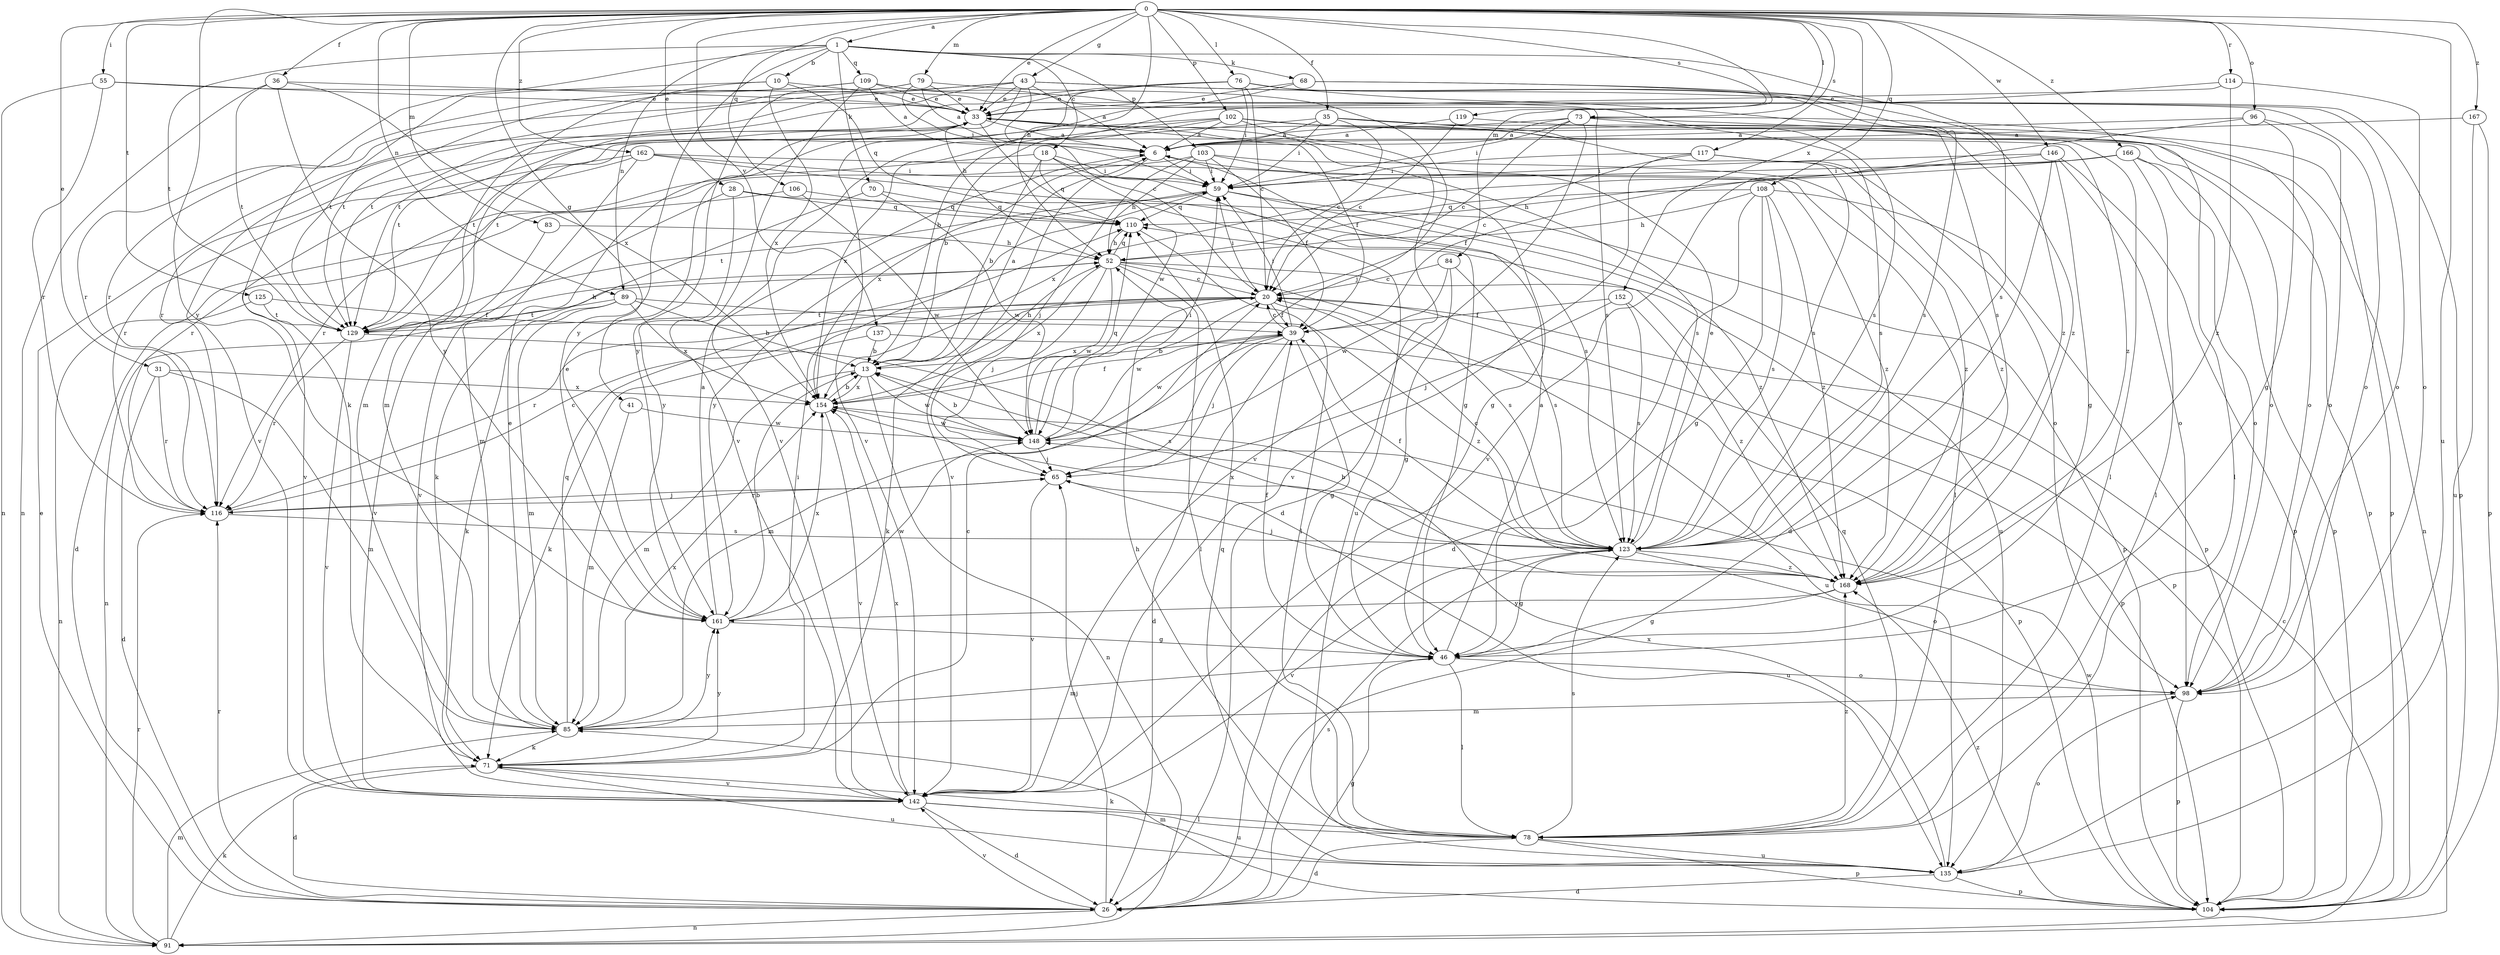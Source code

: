 strict digraph  {
0;
1;
6;
10;
13;
18;
20;
26;
28;
31;
33;
35;
36;
39;
41;
43;
46;
52;
55;
59;
65;
68;
70;
71;
73;
76;
78;
79;
83;
84;
85;
89;
91;
96;
98;
102;
103;
104;
106;
108;
109;
110;
114;
116;
117;
119;
123;
125;
129;
135;
137;
142;
146;
148;
152;
154;
161;
162;
166;
167;
168;
0 -> 1  [label=a];
0 -> 28  [label=e];
0 -> 31  [label=e];
0 -> 33  [label=e];
0 -> 35  [label=f];
0 -> 36  [label=f];
0 -> 41  [label=g];
0 -> 43  [label=g];
0 -> 52  [label=h];
0 -> 55  [label=i];
0 -> 73  [label=l];
0 -> 76  [label=l];
0 -> 79  [label=m];
0 -> 83  [label=m];
0 -> 84  [label=m];
0 -> 89  [label=n];
0 -> 96  [label=o];
0 -> 102  [label=p];
0 -> 106  [label=q];
0 -> 108  [label=q];
0 -> 114  [label=r];
0 -> 117  [label=s];
0 -> 119  [label=s];
0 -> 125  [label=t];
0 -> 135  [label=u];
0 -> 137  [label=v];
0 -> 146  [label=w];
0 -> 152  [label=x];
0 -> 161  [label=y];
0 -> 162  [label=z];
0 -> 166  [label=z];
0 -> 167  [label=z];
1 -> 10  [label=b];
1 -> 18  [label=c];
1 -> 68  [label=k];
1 -> 70  [label=k];
1 -> 71  [label=k];
1 -> 89  [label=n];
1 -> 103  [label=p];
1 -> 109  [label=q];
1 -> 123  [label=s];
1 -> 129  [label=t];
1 -> 161  [label=y];
6 -> 59  [label=i];
6 -> 78  [label=l];
6 -> 142  [label=v];
6 -> 154  [label=x];
10 -> 33  [label=e];
10 -> 85  [label=m];
10 -> 110  [label=q];
10 -> 129  [label=t];
10 -> 154  [label=x];
13 -> 6  [label=a];
13 -> 52  [label=h];
13 -> 85  [label=m];
13 -> 91  [label=n];
13 -> 148  [label=w];
13 -> 154  [label=x];
18 -> 13  [label=b];
18 -> 46  [label=g];
18 -> 59  [label=i];
18 -> 110  [label=q];
18 -> 116  [label=r];
18 -> 135  [label=u];
20 -> 39  [label=f];
20 -> 59  [label=i];
20 -> 71  [label=k];
20 -> 104  [label=p];
20 -> 116  [label=r];
20 -> 129  [label=t];
20 -> 135  [label=u];
20 -> 148  [label=w];
20 -> 154  [label=x];
26 -> 33  [label=e];
26 -> 46  [label=g];
26 -> 65  [label=j];
26 -> 91  [label=n];
26 -> 116  [label=r];
26 -> 123  [label=s];
26 -> 142  [label=v];
28 -> 104  [label=p];
28 -> 110  [label=q];
28 -> 142  [label=v];
28 -> 161  [label=y];
31 -> 26  [label=d];
31 -> 85  [label=m];
31 -> 116  [label=r];
31 -> 154  [label=x];
33 -> 6  [label=a];
33 -> 39  [label=f];
33 -> 98  [label=o];
33 -> 123  [label=s];
33 -> 129  [label=t];
33 -> 148  [label=w];
35 -> 6  [label=a];
35 -> 20  [label=c];
35 -> 59  [label=i];
35 -> 104  [label=p];
35 -> 129  [label=t];
35 -> 168  [label=z];
36 -> 33  [label=e];
36 -> 91  [label=n];
36 -> 129  [label=t];
36 -> 154  [label=x];
36 -> 161  [label=y];
39 -> 13  [label=b];
39 -> 20  [label=c];
39 -> 26  [label=d];
39 -> 46  [label=g];
39 -> 59  [label=i];
39 -> 65  [label=j];
39 -> 85  [label=m];
39 -> 148  [label=w];
41 -> 85  [label=m];
41 -> 148  [label=w];
43 -> 6  [label=a];
43 -> 20  [label=c];
43 -> 33  [label=e];
43 -> 52  [label=h];
43 -> 85  [label=m];
43 -> 98  [label=o];
43 -> 104  [label=p];
43 -> 129  [label=t];
43 -> 142  [label=v];
46 -> 6  [label=a];
46 -> 39  [label=f];
46 -> 78  [label=l];
46 -> 85  [label=m];
46 -> 98  [label=o];
52 -> 20  [label=c];
52 -> 65  [label=j];
52 -> 78  [label=l];
52 -> 91  [label=n];
52 -> 104  [label=p];
52 -> 110  [label=q];
52 -> 123  [label=s];
52 -> 148  [label=w];
52 -> 154  [label=x];
55 -> 33  [label=e];
55 -> 91  [label=n];
55 -> 116  [label=r];
55 -> 123  [label=s];
59 -> 110  [label=q];
59 -> 129  [label=t];
59 -> 135  [label=u];
59 -> 161  [label=y];
59 -> 168  [label=z];
65 -> 116  [label=r];
65 -> 135  [label=u];
65 -> 142  [label=v];
68 -> 33  [label=e];
68 -> 123  [label=s];
68 -> 142  [label=v];
68 -> 168  [label=z];
70 -> 71  [label=k];
70 -> 110  [label=q];
70 -> 148  [label=w];
71 -> 20  [label=c];
71 -> 26  [label=d];
71 -> 59  [label=i];
71 -> 135  [label=u];
71 -> 142  [label=v];
71 -> 161  [label=y];
73 -> 6  [label=a];
73 -> 20  [label=c];
73 -> 59  [label=i];
73 -> 78  [label=l];
73 -> 98  [label=o];
73 -> 123  [label=s];
73 -> 129  [label=t];
73 -> 142  [label=v];
76 -> 20  [label=c];
76 -> 33  [label=e];
76 -> 59  [label=i];
76 -> 123  [label=s];
76 -> 129  [label=t];
76 -> 142  [label=v];
76 -> 168  [label=z];
78 -> 26  [label=d];
78 -> 52  [label=h];
78 -> 71  [label=k];
78 -> 104  [label=p];
78 -> 110  [label=q];
78 -> 123  [label=s];
78 -> 135  [label=u];
78 -> 168  [label=z];
79 -> 6  [label=a];
79 -> 33  [label=e];
79 -> 59  [label=i];
79 -> 65  [label=j];
79 -> 116  [label=r];
79 -> 161  [label=y];
83 -> 52  [label=h];
83 -> 142  [label=v];
84 -> 20  [label=c];
84 -> 46  [label=g];
84 -> 123  [label=s];
84 -> 148  [label=w];
85 -> 33  [label=e];
85 -> 71  [label=k];
85 -> 110  [label=q];
85 -> 154  [label=x];
85 -> 161  [label=y];
89 -> 13  [label=b];
89 -> 71  [label=k];
89 -> 85  [label=m];
89 -> 129  [label=t];
89 -> 154  [label=x];
89 -> 168  [label=z];
91 -> 20  [label=c];
91 -> 71  [label=k];
91 -> 85  [label=m];
91 -> 116  [label=r];
96 -> 6  [label=a];
96 -> 46  [label=g];
96 -> 98  [label=o];
96 -> 142  [label=v];
98 -> 85  [label=m];
98 -> 104  [label=p];
102 -> 6  [label=a];
102 -> 13  [label=b];
102 -> 26  [label=d];
102 -> 91  [label=n];
102 -> 104  [label=p];
102 -> 116  [label=r];
102 -> 123  [label=s];
102 -> 154  [label=x];
103 -> 39  [label=f];
103 -> 46  [label=g];
103 -> 52  [label=h];
103 -> 59  [label=i];
103 -> 65  [label=j];
103 -> 116  [label=r];
103 -> 168  [label=z];
104 -> 85  [label=m];
104 -> 148  [label=w];
104 -> 168  [label=z];
106 -> 26  [label=d];
106 -> 110  [label=q];
106 -> 148  [label=w];
108 -> 26  [label=d];
108 -> 46  [label=g];
108 -> 52  [label=h];
108 -> 104  [label=p];
108 -> 110  [label=q];
108 -> 123  [label=s];
108 -> 168  [label=z];
109 -> 6  [label=a];
109 -> 33  [label=e];
109 -> 98  [label=o];
109 -> 116  [label=r];
109 -> 123  [label=s];
109 -> 129  [label=t];
109 -> 142  [label=v];
110 -> 52  [label=h];
110 -> 78  [label=l];
114 -> 13  [label=b];
114 -> 33  [label=e];
114 -> 98  [label=o];
114 -> 168  [label=z];
116 -> 20  [label=c];
116 -> 65  [label=j];
116 -> 123  [label=s];
117 -> 20  [label=c];
117 -> 59  [label=i];
117 -> 98  [label=o];
117 -> 142  [label=v];
117 -> 168  [label=z];
119 -> 6  [label=a];
119 -> 20  [label=c];
119 -> 78  [label=l];
123 -> 20  [label=c];
123 -> 33  [label=e];
123 -> 39  [label=f];
123 -> 46  [label=g];
123 -> 98  [label=o];
123 -> 142  [label=v];
123 -> 154  [label=x];
123 -> 168  [label=z];
125 -> 39  [label=f];
125 -> 91  [label=n];
125 -> 129  [label=t];
129 -> 52  [label=h];
129 -> 116  [label=r];
129 -> 123  [label=s];
129 -> 142  [label=v];
135 -> 26  [label=d];
135 -> 98  [label=o];
135 -> 104  [label=p];
135 -> 110  [label=q];
135 -> 154  [label=x];
137 -> 13  [label=b];
137 -> 71  [label=k];
137 -> 104  [label=p];
142 -> 26  [label=d];
142 -> 78  [label=l];
142 -> 135  [label=u];
142 -> 154  [label=x];
146 -> 26  [label=d];
146 -> 39  [label=f];
146 -> 46  [label=g];
146 -> 59  [label=i];
146 -> 98  [label=o];
146 -> 104  [label=p];
148 -> 13  [label=b];
148 -> 59  [label=i];
148 -> 65  [label=j];
148 -> 110  [label=q];
152 -> 39  [label=f];
152 -> 65  [label=j];
152 -> 123  [label=s];
152 -> 168  [label=z];
154 -> 13  [label=b];
154 -> 39  [label=f];
154 -> 142  [label=v];
154 -> 148  [label=w];
161 -> 6  [label=a];
161 -> 13  [label=b];
161 -> 33  [label=e];
161 -> 46  [label=g];
161 -> 148  [label=w];
161 -> 154  [label=x];
162 -> 59  [label=i];
162 -> 85  [label=m];
162 -> 116  [label=r];
162 -> 123  [label=s];
162 -> 142  [label=v];
162 -> 168  [label=z];
166 -> 52  [label=h];
166 -> 59  [label=i];
166 -> 78  [label=l];
166 -> 98  [label=o];
166 -> 104  [label=p];
166 -> 154  [label=x];
167 -> 6  [label=a];
167 -> 104  [label=p];
167 -> 135  [label=u];
168 -> 13  [label=b];
168 -> 46  [label=g];
168 -> 65  [label=j];
168 -> 161  [label=y];
}
